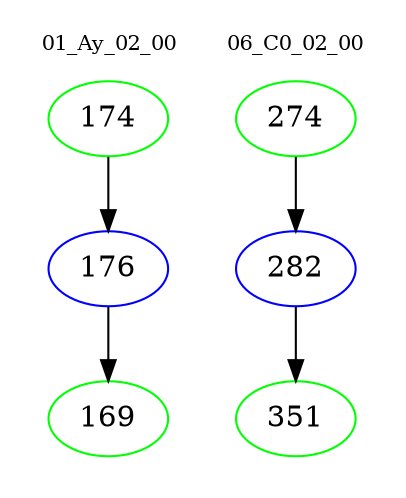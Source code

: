 digraph{
subgraph cluster_0 {
color = white
label = "01_Ay_02_00";
fontsize=10;
T0_174 [label="174", color="green"]
T0_174 -> T0_176 [color="black"]
T0_176 [label="176", color="blue"]
T0_176 -> T0_169 [color="black"]
T0_169 [label="169", color="green"]
}
subgraph cluster_1 {
color = white
label = "06_C0_02_00";
fontsize=10;
T1_274 [label="274", color="green"]
T1_274 -> T1_282 [color="black"]
T1_282 [label="282", color="blue"]
T1_282 -> T1_351 [color="black"]
T1_351 [label="351", color="green"]
}
}
